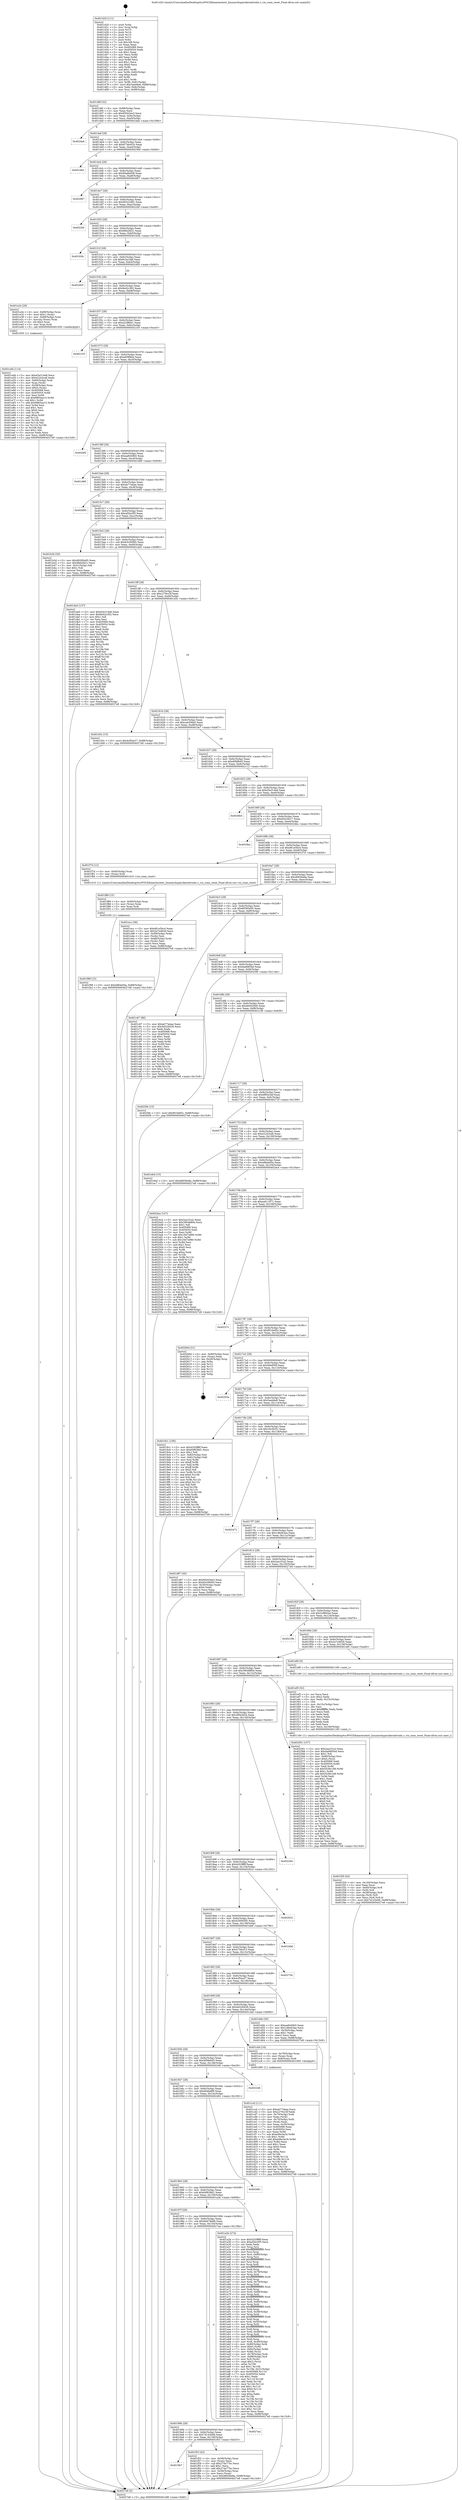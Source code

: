 digraph "0x401420" {
  label = "0x401420 (/mnt/c/Users/mathe/Desktop/tcc/POCII/binaries/extr_linuxarchsparckernelviohs.c_vio_conn_reset_Final-ollvm.out::main(0))"
  labelloc = "t"
  node[shape=record]

  Entry [label="",width=0.3,height=0.3,shape=circle,fillcolor=black,style=filled]
  "0x40148f" [label="{
     0x40148f [32]\l
     | [instrs]\l
     &nbsp;&nbsp;0x40148f \<+6\>: mov -0x88(%rbp),%eax\l
     &nbsp;&nbsp;0x401495 \<+2\>: mov %eax,%ecx\l
     &nbsp;&nbsp;0x401497 \<+6\>: sub $0x85043ee3,%ecx\l
     &nbsp;&nbsp;0x40149d \<+6\>: mov %eax,-0x9c(%rbp)\l
     &nbsp;&nbsp;0x4014a3 \<+6\>: mov %ecx,-0xa0(%rbp)\l
     &nbsp;&nbsp;0x4014a9 \<+6\>: je 00000000004024ab \<main+0x108b\>\l
  }"]
  "0x4024ab" [label="{
     0x4024ab\l
  }", style=dashed]
  "0x4014af" [label="{
     0x4014af [28]\l
     | [instrs]\l
     &nbsp;&nbsp;0x4014af \<+5\>: jmp 00000000004014b4 \<main+0x94\>\l
     &nbsp;&nbsp;0x4014b4 \<+6\>: mov -0x9c(%rbp),%eax\l
     &nbsp;&nbsp;0x4014ba \<+5\>: sub $0x873dc61b,%eax\l
     &nbsp;&nbsp;0x4014bf \<+6\>: mov %eax,-0xa4(%rbp)\l
     &nbsp;&nbsp;0x4014c5 \<+6\>: je 000000000040236d \<main+0xf4d\>\l
  }"]
  Exit [label="",width=0.3,height=0.3,shape=circle,fillcolor=black,style=filled,peripheries=2]
  "0x40236d" [label="{
     0x40236d\l
  }", style=dashed]
  "0x4014cb" [label="{
     0x4014cb [28]\l
     | [instrs]\l
     &nbsp;&nbsp;0x4014cb \<+5\>: jmp 00000000004014d0 \<main+0xb0\>\l
     &nbsp;&nbsp;0x4014d0 \<+6\>: mov -0x9c(%rbp),%eax\l
     &nbsp;&nbsp;0x4014d6 \<+5\>: sub $0x8da8bd38,%eax\l
     &nbsp;&nbsp;0x4014db \<+6\>: mov %eax,-0xa8(%rbp)\l
     &nbsp;&nbsp;0x4014e1 \<+6\>: je 0000000000402667 \<main+0x1247\>\l
  }"]
  "0x401f98" [label="{
     0x401f98 [15]\l
     | [instrs]\l
     &nbsp;&nbsp;0x401f98 \<+10\>: movl $0xe884e00a,-0x88(%rbp)\l
     &nbsp;&nbsp;0x401fa2 \<+5\>: jmp 00000000004027e8 \<main+0x13c8\>\l
  }"]
  "0x402667" [label="{
     0x402667\l
  }", style=dashed]
  "0x4014e7" [label="{
     0x4014e7 [28]\l
     | [instrs]\l
     &nbsp;&nbsp;0x4014e7 \<+5\>: jmp 00000000004014ec \<main+0xcc\>\l
     &nbsp;&nbsp;0x4014ec \<+6\>: mov -0x9c(%rbp),%eax\l
     &nbsp;&nbsp;0x4014f2 \<+5\>: sub $0x90322481,%eax\l
     &nbsp;&nbsp;0x4014f7 \<+6\>: mov %eax,-0xac(%rbp)\l
     &nbsp;&nbsp;0x4014fd \<+6\>: je 00000000004022bf \<main+0xe9f\>\l
  }"]
  "0x401f89" [label="{
     0x401f89 [15]\l
     | [instrs]\l
     &nbsp;&nbsp;0x401f89 \<+4\>: mov -0x60(%rbp),%rax\l
     &nbsp;&nbsp;0x401f8d \<+3\>: mov (%rax),%rax\l
     &nbsp;&nbsp;0x401f90 \<+3\>: mov %rax,%rdi\l
     &nbsp;&nbsp;0x401f93 \<+5\>: call 0000000000401030 \<free@plt\>\l
     | [calls]\l
     &nbsp;&nbsp;0x401030 \{1\} (unknown)\l
  }"]
  "0x4022bf" [label="{
     0x4022bf\l
  }", style=dashed]
  "0x401503" [label="{
     0x401503 [28]\l
     | [instrs]\l
     &nbsp;&nbsp;0x401503 \<+5\>: jmp 0000000000401508 \<main+0xe8\>\l
     &nbsp;&nbsp;0x401508 \<+6\>: mov -0x9c(%rbp),%eax\l
     &nbsp;&nbsp;0x40150e \<+5\>: sub $0x98d2f421,%eax\l
     &nbsp;&nbsp;0x401513 \<+6\>: mov %eax,-0xb0(%rbp)\l
     &nbsp;&nbsp;0x401519 \<+6\>: je 0000000000401b5b \<main+0x73b\>\l
  }"]
  "0x4019b7" [label="{
     0x4019b7\l
  }", style=dashed]
  "0x401b5b" [label="{
     0x401b5b\l
  }", style=dashed]
  "0x40151f" [label="{
     0x40151f [28]\l
     | [instrs]\l
     &nbsp;&nbsp;0x40151f \<+5\>: jmp 0000000000401524 \<main+0x104\>\l
     &nbsp;&nbsp;0x401524 \<+6\>: mov -0x9c(%rbp),%eax\l
     &nbsp;&nbsp;0x40152a \<+5\>: sub $0x9c3e1fa8,%eax\l
     &nbsp;&nbsp;0x40152f \<+6\>: mov %eax,-0xb4(%rbp)\l
     &nbsp;&nbsp;0x401535 \<+6\>: je 0000000000402405 \<main+0xfe5\>\l
  }"]
  "0x401f53" [label="{
     0x401f53 [42]\l
     | [instrs]\l
     &nbsp;&nbsp;0x401f53 \<+4\>: mov -0x58(%rbp),%rax\l
     &nbsp;&nbsp;0x401f57 \<+2\>: mov (%rax),%ecx\l
     &nbsp;&nbsp;0x401f59 \<+6\>: sub $0x274a77bc,%ecx\l
     &nbsp;&nbsp;0x401f5f \<+3\>: add $0x1,%ecx\l
     &nbsp;&nbsp;0x401f62 \<+6\>: add $0x274a77bc,%ecx\l
     &nbsp;&nbsp;0x401f68 \<+4\>: mov -0x58(%rbp),%rax\l
     &nbsp;&nbsp;0x401f6c \<+2\>: mov %ecx,(%rax)\l
     &nbsp;&nbsp;0x401f6e \<+10\>: movl $0xd6936e8a,-0x88(%rbp)\l
     &nbsp;&nbsp;0x401f78 \<+5\>: jmp 00000000004027e8 \<main+0x13c8\>\l
  }"]
  "0x402405" [label="{
     0x402405\l
  }", style=dashed]
  "0x40153b" [label="{
     0x40153b [28]\l
     | [instrs]\l
     &nbsp;&nbsp;0x40153b \<+5\>: jmp 0000000000401540 \<main+0x120\>\l
     &nbsp;&nbsp;0x401540 \<+6\>: mov -0x9c(%rbp),%eax\l
     &nbsp;&nbsp;0x401546 \<+5\>: sub $0x9e42c362,%eax\l
     &nbsp;&nbsp;0x40154b \<+6\>: mov %eax,-0xb8(%rbp)\l
     &nbsp;&nbsp;0x401551 \<+6\>: je 0000000000401e2e \<main+0xa0e\>\l
  }"]
  "0x40199b" [label="{
     0x40199b [28]\l
     | [instrs]\l
     &nbsp;&nbsp;0x40199b \<+5\>: jmp 00000000004019a0 \<main+0x580\>\l
     &nbsp;&nbsp;0x4019a0 \<+6\>: mov -0x9c(%rbp),%eax\l
     &nbsp;&nbsp;0x4019a6 \<+5\>: sub $0x7d143e08,%eax\l
     &nbsp;&nbsp;0x4019ab \<+6\>: mov %eax,-0x158(%rbp)\l
     &nbsp;&nbsp;0x4019b1 \<+6\>: je 0000000000401f53 \<main+0xb33\>\l
  }"]
  "0x401e2e" [label="{
     0x401e2e [29]\l
     | [instrs]\l
     &nbsp;&nbsp;0x401e2e \<+4\>: mov -0x68(%rbp),%rax\l
     &nbsp;&nbsp;0x401e32 \<+6\>: movl $0x1,(%rax)\l
     &nbsp;&nbsp;0x401e38 \<+4\>: mov -0x68(%rbp),%rax\l
     &nbsp;&nbsp;0x401e3c \<+3\>: movslq (%rax),%rax\l
     &nbsp;&nbsp;0x401e3f \<+4\>: shl $0x2,%rax\l
     &nbsp;&nbsp;0x401e43 \<+3\>: mov %rax,%rdi\l
     &nbsp;&nbsp;0x401e46 \<+5\>: call 0000000000401050 \<malloc@plt\>\l
     | [calls]\l
     &nbsp;&nbsp;0x401050 \{1\} (unknown)\l
  }"]
  "0x401557" [label="{
     0x401557 [28]\l
     | [instrs]\l
     &nbsp;&nbsp;0x401557 \<+5\>: jmp 000000000040155c \<main+0x13c\>\l
     &nbsp;&nbsp;0x40155c \<+6\>: mov -0x9c(%rbp),%eax\l
     &nbsp;&nbsp;0x401562 \<+5\>: sub $0xa22f8be1,%eax\l
     &nbsp;&nbsp;0x401567 \<+6\>: mov %eax,-0xbc(%rbp)\l
     &nbsp;&nbsp;0x40156d \<+6\>: je 0000000000402103 \<main+0xce3\>\l
  }"]
  "0x4027aa" [label="{
     0x4027aa\l
  }", style=dashed]
  "0x402103" [label="{
     0x402103\l
  }", style=dashed]
  "0x401573" [label="{
     0x401573 [28]\l
     | [instrs]\l
     &nbsp;&nbsp;0x401573 \<+5\>: jmp 0000000000401578 \<main+0x158\>\l
     &nbsp;&nbsp;0x401578 \<+6\>: mov -0x9c(%rbp),%eax\l
     &nbsp;&nbsp;0x40157e \<+5\>: sub $0xa65ff4be,%eax\l
     &nbsp;&nbsp;0x401583 \<+6\>: mov %eax,-0xc0(%rbp)\l
     &nbsp;&nbsp;0x401589 \<+6\>: je 00000000004026f2 \<main+0x12d2\>\l
  }"]
  "0x401f29" [label="{
     0x401f29 [42]\l
     | [instrs]\l
     &nbsp;&nbsp;0x401f29 \<+6\>: mov -0x160(%rbp),%ecx\l
     &nbsp;&nbsp;0x401f2f \<+3\>: imul %eax,%ecx\l
     &nbsp;&nbsp;0x401f32 \<+4\>: mov -0x60(%rbp),%r8\l
     &nbsp;&nbsp;0x401f36 \<+3\>: mov (%r8),%r8\l
     &nbsp;&nbsp;0x401f39 \<+4\>: mov -0x58(%rbp),%r9\l
     &nbsp;&nbsp;0x401f3d \<+3\>: movslq (%r9),%r9\l
     &nbsp;&nbsp;0x401f40 \<+4\>: mov %ecx,(%r8,%r9,4)\l
     &nbsp;&nbsp;0x401f44 \<+10\>: movl $0x7d143e08,-0x88(%rbp)\l
     &nbsp;&nbsp;0x401f4e \<+5\>: jmp 00000000004027e8 \<main+0x13c8\>\l
  }"]
  "0x4026f2" [label="{
     0x4026f2\l
  }", style=dashed]
  "0x40158f" [label="{
     0x40158f [28]\l
     | [instrs]\l
     &nbsp;&nbsp;0x40158f \<+5\>: jmp 0000000000401594 \<main+0x174\>\l
     &nbsp;&nbsp;0x401594 \<+6\>: mov -0x9c(%rbp),%eax\l
     &nbsp;&nbsp;0x40159a \<+5\>: sub $0xaa8449b5,%eax\l
     &nbsp;&nbsp;0x40159f \<+6\>: mov %eax,-0xc4(%rbp)\l
     &nbsp;&nbsp;0x4015a5 \<+6\>: je 0000000000401d69 \<main+0x949\>\l
  }"]
  "0x401ef5" [label="{
     0x401ef5 [52]\l
     | [instrs]\l
     &nbsp;&nbsp;0x401ef5 \<+2\>: xor %ecx,%ecx\l
     &nbsp;&nbsp;0x401ef7 \<+5\>: mov $0x2,%edx\l
     &nbsp;&nbsp;0x401efc \<+6\>: mov %edx,-0x15c(%rbp)\l
     &nbsp;&nbsp;0x401f02 \<+1\>: cltd\l
     &nbsp;&nbsp;0x401f03 \<+6\>: mov -0x15c(%rbp),%esi\l
     &nbsp;&nbsp;0x401f09 \<+2\>: idiv %esi\l
     &nbsp;&nbsp;0x401f0b \<+6\>: imul $0xfffffffe,%edx,%edx\l
     &nbsp;&nbsp;0x401f11 \<+2\>: mov %ecx,%edi\l
     &nbsp;&nbsp;0x401f13 \<+2\>: sub %edx,%edi\l
     &nbsp;&nbsp;0x401f15 \<+2\>: mov %ecx,%edx\l
     &nbsp;&nbsp;0x401f17 \<+3\>: sub $0x1,%edx\l
     &nbsp;&nbsp;0x401f1a \<+2\>: add %edx,%edi\l
     &nbsp;&nbsp;0x401f1c \<+2\>: sub %edi,%ecx\l
     &nbsp;&nbsp;0x401f1e \<+6\>: mov %ecx,-0x160(%rbp)\l
     &nbsp;&nbsp;0x401f24 \<+5\>: call 0000000000401160 \<next_i\>\l
     | [calls]\l
     &nbsp;&nbsp;0x401160 \{1\} (/mnt/c/Users/mathe/Desktop/tcc/POCII/binaries/extr_linuxarchsparckernelviohs.c_vio_conn_reset_Final-ollvm.out::next_i)\l
  }"]
  "0x401d69" [label="{
     0x401d69\l
  }", style=dashed]
  "0x4015ab" [label="{
     0x4015ab [28]\l
     | [instrs]\l
     &nbsp;&nbsp;0x4015ab \<+5\>: jmp 00000000004015b0 \<main+0x190\>\l
     &nbsp;&nbsp;0x4015b0 \<+6\>: mov -0x9c(%rbp),%eax\l
     &nbsp;&nbsp;0x4015b6 \<+5\>: sub $0xab77abae,%eax\l
     &nbsp;&nbsp;0x4015bb \<+6\>: mov %eax,-0xc8(%rbp)\l
     &nbsp;&nbsp;0x4015c1 \<+6\>: je 0000000000402685 \<main+0x1265\>\l
  }"]
  "0x401e4b" [label="{
     0x401e4b [114]\l
     | [instrs]\l
     &nbsp;&nbsp;0x401e4b \<+5\>: mov $0xd3e314e8,%ecx\l
     &nbsp;&nbsp;0x401e50 \<+5\>: mov $0xe2243ca8,%edx\l
     &nbsp;&nbsp;0x401e55 \<+4\>: mov -0x60(%rbp),%rdi\l
     &nbsp;&nbsp;0x401e59 \<+3\>: mov %rax,(%rdi)\l
     &nbsp;&nbsp;0x401e5c \<+4\>: mov -0x58(%rbp),%rax\l
     &nbsp;&nbsp;0x401e60 \<+6\>: movl $0x0,(%rax)\l
     &nbsp;&nbsp;0x401e66 \<+7\>: mov 0x405068,%esi\l
     &nbsp;&nbsp;0x401e6d \<+8\>: mov 0x405054,%r8d\l
     &nbsp;&nbsp;0x401e75 \<+3\>: mov %esi,%r9d\l
     &nbsp;&nbsp;0x401e78 \<+7\>: sub $0x9865aa15,%r9d\l
     &nbsp;&nbsp;0x401e7f \<+4\>: sub $0x1,%r9d\l
     &nbsp;&nbsp;0x401e83 \<+7\>: add $0x9865aa15,%r9d\l
     &nbsp;&nbsp;0x401e8a \<+4\>: imul %r9d,%esi\l
     &nbsp;&nbsp;0x401e8e \<+3\>: and $0x1,%esi\l
     &nbsp;&nbsp;0x401e91 \<+3\>: cmp $0x0,%esi\l
     &nbsp;&nbsp;0x401e94 \<+4\>: sete %r10b\l
     &nbsp;&nbsp;0x401e98 \<+4\>: cmp $0xa,%r8d\l
     &nbsp;&nbsp;0x401e9c \<+4\>: setl %r11b\l
     &nbsp;&nbsp;0x401ea0 \<+3\>: mov %r10b,%bl\l
     &nbsp;&nbsp;0x401ea3 \<+3\>: and %r11b,%bl\l
     &nbsp;&nbsp;0x401ea6 \<+3\>: xor %r11b,%r10b\l
     &nbsp;&nbsp;0x401ea9 \<+3\>: or %r10b,%bl\l
     &nbsp;&nbsp;0x401eac \<+3\>: test $0x1,%bl\l
     &nbsp;&nbsp;0x401eaf \<+3\>: cmovne %edx,%ecx\l
     &nbsp;&nbsp;0x401eb2 \<+6\>: mov %ecx,-0x88(%rbp)\l
     &nbsp;&nbsp;0x401eb8 \<+5\>: jmp 00000000004027e8 \<main+0x13c8\>\l
  }"]
  "0x402685" [label="{
     0x402685\l
  }", style=dashed]
  "0x4015c7" [label="{
     0x4015c7 [28]\l
     | [instrs]\l
     &nbsp;&nbsp;0x4015c7 \<+5\>: jmp 00000000004015cc \<main+0x1ac\>\l
     &nbsp;&nbsp;0x4015cc \<+6\>: mov -0x9c(%rbp),%eax\l
     &nbsp;&nbsp;0x4015d2 \<+5\>: sub $0xaf2bc0f3,%eax\l
     &nbsp;&nbsp;0x4015d7 \<+6\>: mov %eax,-0xcc(%rbp)\l
     &nbsp;&nbsp;0x4015dd \<+6\>: je 0000000000401b3d \<main+0x71d\>\l
  }"]
  "0x401ccd" [label="{
     0x401ccd [111]\l
     | [instrs]\l
     &nbsp;&nbsp;0x401ccd \<+5\>: mov $0xab77abae,%ecx\l
     &nbsp;&nbsp;0x401cd2 \<+5\>: mov $0xc279cc5f,%edx\l
     &nbsp;&nbsp;0x401cd7 \<+4\>: mov -0x70(%rbp),%rdi\l
     &nbsp;&nbsp;0x401cdb \<+2\>: mov %eax,(%rdi)\l
     &nbsp;&nbsp;0x401cdd \<+4\>: mov -0x70(%rbp),%rdi\l
     &nbsp;&nbsp;0x401ce1 \<+2\>: mov (%rdi),%eax\l
     &nbsp;&nbsp;0x401ce3 \<+3\>: mov %eax,-0x30(%rbp)\l
     &nbsp;&nbsp;0x401ce6 \<+7\>: mov 0x405068,%eax\l
     &nbsp;&nbsp;0x401ced \<+7\>: mov 0x405054,%esi\l
     &nbsp;&nbsp;0x401cf4 \<+3\>: mov %eax,%r8d\l
     &nbsp;&nbsp;0x401cf7 \<+7\>: sub $0xe06e3a34,%r8d\l
     &nbsp;&nbsp;0x401cfe \<+4\>: sub $0x1,%r8d\l
     &nbsp;&nbsp;0x401d02 \<+7\>: add $0xe06e3a34,%r8d\l
     &nbsp;&nbsp;0x401d09 \<+4\>: imul %r8d,%eax\l
     &nbsp;&nbsp;0x401d0d \<+3\>: and $0x1,%eax\l
     &nbsp;&nbsp;0x401d10 \<+3\>: cmp $0x0,%eax\l
     &nbsp;&nbsp;0x401d13 \<+4\>: sete %r9b\l
     &nbsp;&nbsp;0x401d17 \<+3\>: cmp $0xa,%esi\l
     &nbsp;&nbsp;0x401d1a \<+4\>: setl %r10b\l
     &nbsp;&nbsp;0x401d1e \<+3\>: mov %r9b,%r11b\l
     &nbsp;&nbsp;0x401d21 \<+3\>: and %r10b,%r11b\l
     &nbsp;&nbsp;0x401d24 \<+3\>: xor %r10b,%r9b\l
     &nbsp;&nbsp;0x401d27 \<+3\>: or %r9b,%r11b\l
     &nbsp;&nbsp;0x401d2a \<+4\>: test $0x1,%r11b\l
     &nbsp;&nbsp;0x401d2e \<+3\>: cmovne %edx,%ecx\l
     &nbsp;&nbsp;0x401d31 \<+6\>: mov %ecx,-0x88(%rbp)\l
     &nbsp;&nbsp;0x401d37 \<+5\>: jmp 00000000004027e8 \<main+0x13c8\>\l
  }"]
  "0x401b3d" [label="{
     0x401b3d [30]\l
     | [instrs]\l
     &nbsp;&nbsp;0x401b3d \<+5\>: mov $0xd9395e95,%eax\l
     &nbsp;&nbsp;0x401b42 \<+5\>: mov $0x98d2f421,%ecx\l
     &nbsp;&nbsp;0x401b47 \<+3\>: mov -0x31(%rbp),%dl\l
     &nbsp;&nbsp;0x401b4a \<+3\>: test $0x1,%dl\l
     &nbsp;&nbsp;0x401b4d \<+3\>: cmovne %ecx,%eax\l
     &nbsp;&nbsp;0x401b50 \<+6\>: mov %eax,-0x88(%rbp)\l
     &nbsp;&nbsp;0x401b56 \<+5\>: jmp 00000000004027e8 \<main+0x13c8\>\l
  }"]
  "0x4015e3" [label="{
     0x4015e3 [28]\l
     | [instrs]\l
     &nbsp;&nbsp;0x4015e3 \<+5\>: jmp 00000000004015e8 \<main+0x1c8\>\l
     &nbsp;&nbsp;0x4015e8 \<+6\>: mov -0x9c(%rbp),%eax\l
     &nbsp;&nbsp;0x4015ee \<+5\>: sub $0xb5c56065,%eax\l
     &nbsp;&nbsp;0x4015f3 \<+6\>: mov %eax,-0xd0(%rbp)\l
     &nbsp;&nbsp;0x4015f9 \<+6\>: je 0000000000401da5 \<main+0x985\>\l
  }"]
  "0x40197f" [label="{
     0x40197f [28]\l
     | [instrs]\l
     &nbsp;&nbsp;0x40197f \<+5\>: jmp 0000000000401984 \<main+0x564\>\l
     &nbsp;&nbsp;0x401984 \<+6\>: mov -0x9c(%rbp),%eax\l
     &nbsp;&nbsp;0x40198a \<+5\>: sub $0x6dd74b86,%eax\l
     &nbsp;&nbsp;0x40198f \<+6\>: mov %eax,-0x154(%rbp)\l
     &nbsp;&nbsp;0x401995 \<+6\>: je 00000000004027aa \<main+0x138a\>\l
  }"]
  "0x401da5" [label="{
     0x401da5 [137]\l
     | [instrs]\l
     &nbsp;&nbsp;0x401da5 \<+5\>: mov $0xd3e314e8,%eax\l
     &nbsp;&nbsp;0x401daa \<+5\>: mov $0x9e42c362,%ecx\l
     &nbsp;&nbsp;0x401daf \<+2\>: mov $0x1,%dl\l
     &nbsp;&nbsp;0x401db1 \<+2\>: xor %esi,%esi\l
     &nbsp;&nbsp;0x401db3 \<+7\>: mov 0x405068,%edi\l
     &nbsp;&nbsp;0x401dba \<+8\>: mov 0x405054,%r8d\l
     &nbsp;&nbsp;0x401dc2 \<+3\>: sub $0x1,%esi\l
     &nbsp;&nbsp;0x401dc5 \<+3\>: mov %edi,%r9d\l
     &nbsp;&nbsp;0x401dc8 \<+3\>: add %esi,%r9d\l
     &nbsp;&nbsp;0x401dcb \<+4\>: imul %r9d,%edi\l
     &nbsp;&nbsp;0x401dcf \<+3\>: and $0x1,%edi\l
     &nbsp;&nbsp;0x401dd2 \<+3\>: cmp $0x0,%edi\l
     &nbsp;&nbsp;0x401dd5 \<+4\>: sete %r10b\l
     &nbsp;&nbsp;0x401dd9 \<+4\>: cmp $0xa,%r8d\l
     &nbsp;&nbsp;0x401ddd \<+4\>: setl %r11b\l
     &nbsp;&nbsp;0x401de1 \<+3\>: mov %r10b,%bl\l
     &nbsp;&nbsp;0x401de4 \<+3\>: xor $0xff,%bl\l
     &nbsp;&nbsp;0x401de7 \<+3\>: mov %r11b,%r14b\l
     &nbsp;&nbsp;0x401dea \<+4\>: xor $0xff,%r14b\l
     &nbsp;&nbsp;0x401dee \<+3\>: xor $0x1,%dl\l
     &nbsp;&nbsp;0x401df1 \<+3\>: mov %bl,%r15b\l
     &nbsp;&nbsp;0x401df4 \<+4\>: and $0xff,%r15b\l
     &nbsp;&nbsp;0x401df8 \<+3\>: and %dl,%r10b\l
     &nbsp;&nbsp;0x401dfb \<+3\>: mov %r14b,%r12b\l
     &nbsp;&nbsp;0x401dfe \<+4\>: and $0xff,%r12b\l
     &nbsp;&nbsp;0x401e02 \<+3\>: and %dl,%r11b\l
     &nbsp;&nbsp;0x401e05 \<+3\>: or %r10b,%r15b\l
     &nbsp;&nbsp;0x401e08 \<+3\>: or %r11b,%r12b\l
     &nbsp;&nbsp;0x401e0b \<+3\>: xor %r12b,%r15b\l
     &nbsp;&nbsp;0x401e0e \<+3\>: or %r14b,%bl\l
     &nbsp;&nbsp;0x401e11 \<+3\>: xor $0xff,%bl\l
     &nbsp;&nbsp;0x401e14 \<+3\>: or $0x1,%dl\l
     &nbsp;&nbsp;0x401e17 \<+2\>: and %dl,%bl\l
     &nbsp;&nbsp;0x401e19 \<+3\>: or %bl,%r15b\l
     &nbsp;&nbsp;0x401e1c \<+4\>: test $0x1,%r15b\l
     &nbsp;&nbsp;0x401e20 \<+3\>: cmovne %ecx,%eax\l
     &nbsp;&nbsp;0x401e23 \<+6\>: mov %eax,-0x88(%rbp)\l
     &nbsp;&nbsp;0x401e29 \<+5\>: jmp 00000000004027e8 \<main+0x13c8\>\l
  }"]
  "0x4015ff" [label="{
     0x4015ff [28]\l
     | [instrs]\l
     &nbsp;&nbsp;0x4015ff \<+5\>: jmp 0000000000401604 \<main+0x1e4\>\l
     &nbsp;&nbsp;0x401604 \<+6\>: mov -0x9c(%rbp),%eax\l
     &nbsp;&nbsp;0x40160a \<+5\>: sub $0xc279cc5f,%eax\l
     &nbsp;&nbsp;0x40160f \<+6\>: mov %eax,-0xd4(%rbp)\l
     &nbsp;&nbsp;0x401615 \<+6\>: je 0000000000401d3c \<main+0x91c\>\l
  }"]
  "0x401a2b" [label="{
     0x401a2b [274]\l
     | [instrs]\l
     &nbsp;&nbsp;0x401a2b \<+5\>: mov $0x4203ff8f,%eax\l
     &nbsp;&nbsp;0x401a30 \<+5\>: mov $0xaf2bc0f3,%ecx\l
     &nbsp;&nbsp;0x401a35 \<+2\>: xor %edx,%edx\l
     &nbsp;&nbsp;0x401a37 \<+3\>: mov %rsp,%rsi\l
     &nbsp;&nbsp;0x401a3a \<+4\>: add $0xfffffffffffffff0,%rsi\l
     &nbsp;&nbsp;0x401a3e \<+3\>: mov %rsi,%rsp\l
     &nbsp;&nbsp;0x401a41 \<+4\>: mov %rsi,-0x80(%rbp)\l
     &nbsp;&nbsp;0x401a45 \<+3\>: mov %rsp,%rsi\l
     &nbsp;&nbsp;0x401a48 \<+4\>: add $0xfffffffffffffff0,%rsi\l
     &nbsp;&nbsp;0x401a4c \<+3\>: mov %rsi,%rsp\l
     &nbsp;&nbsp;0x401a4f \<+3\>: mov %rsp,%rdi\l
     &nbsp;&nbsp;0x401a52 \<+4\>: add $0xfffffffffffffff0,%rdi\l
     &nbsp;&nbsp;0x401a56 \<+3\>: mov %rdi,%rsp\l
     &nbsp;&nbsp;0x401a59 \<+4\>: mov %rdi,-0x78(%rbp)\l
     &nbsp;&nbsp;0x401a5d \<+3\>: mov %rsp,%rdi\l
     &nbsp;&nbsp;0x401a60 \<+4\>: add $0xfffffffffffffff0,%rdi\l
     &nbsp;&nbsp;0x401a64 \<+3\>: mov %rdi,%rsp\l
     &nbsp;&nbsp;0x401a67 \<+4\>: mov %rdi,-0x70(%rbp)\l
     &nbsp;&nbsp;0x401a6b \<+3\>: mov %rsp,%rdi\l
     &nbsp;&nbsp;0x401a6e \<+4\>: add $0xfffffffffffffff0,%rdi\l
     &nbsp;&nbsp;0x401a72 \<+3\>: mov %rdi,%rsp\l
     &nbsp;&nbsp;0x401a75 \<+4\>: mov %rdi,-0x68(%rbp)\l
     &nbsp;&nbsp;0x401a79 \<+3\>: mov %rsp,%rdi\l
     &nbsp;&nbsp;0x401a7c \<+4\>: add $0xfffffffffffffff0,%rdi\l
     &nbsp;&nbsp;0x401a80 \<+3\>: mov %rdi,%rsp\l
     &nbsp;&nbsp;0x401a83 \<+4\>: mov %rdi,-0x60(%rbp)\l
     &nbsp;&nbsp;0x401a87 \<+3\>: mov %rsp,%rdi\l
     &nbsp;&nbsp;0x401a8a \<+4\>: add $0xfffffffffffffff0,%rdi\l
     &nbsp;&nbsp;0x401a8e \<+3\>: mov %rdi,%rsp\l
     &nbsp;&nbsp;0x401a91 \<+4\>: mov %rdi,-0x58(%rbp)\l
     &nbsp;&nbsp;0x401a95 \<+3\>: mov %rsp,%rdi\l
     &nbsp;&nbsp;0x401a98 \<+4\>: add $0xfffffffffffffff0,%rdi\l
     &nbsp;&nbsp;0x401a9c \<+3\>: mov %rdi,%rsp\l
     &nbsp;&nbsp;0x401a9f \<+4\>: mov %rdi,-0x50(%rbp)\l
     &nbsp;&nbsp;0x401aa3 \<+3\>: mov %rsp,%rdi\l
     &nbsp;&nbsp;0x401aa6 \<+4\>: add $0xfffffffffffffff0,%rdi\l
     &nbsp;&nbsp;0x401aaa \<+3\>: mov %rdi,%rsp\l
     &nbsp;&nbsp;0x401aad \<+4\>: mov %rdi,-0x48(%rbp)\l
     &nbsp;&nbsp;0x401ab1 \<+3\>: mov %rsp,%rdi\l
     &nbsp;&nbsp;0x401ab4 \<+4\>: add $0xfffffffffffffff0,%rdi\l
     &nbsp;&nbsp;0x401ab8 \<+3\>: mov %rdi,%rsp\l
     &nbsp;&nbsp;0x401abb \<+4\>: mov %rdi,-0x40(%rbp)\l
     &nbsp;&nbsp;0x401abf \<+4\>: mov -0x80(%rbp),%rdi\l
     &nbsp;&nbsp;0x401ac3 \<+6\>: movl $0x0,(%rdi)\l
     &nbsp;&nbsp;0x401ac9 \<+7\>: mov -0x8c(%rbp),%r8d\l
     &nbsp;&nbsp;0x401ad0 \<+3\>: mov %r8d,(%rsi)\l
     &nbsp;&nbsp;0x401ad3 \<+4\>: mov -0x78(%rbp),%rdi\l
     &nbsp;&nbsp;0x401ad7 \<+7\>: mov -0x98(%rbp),%r9\l
     &nbsp;&nbsp;0x401ade \<+3\>: mov %r9,(%rdi)\l
     &nbsp;&nbsp;0x401ae1 \<+3\>: cmpl $0x2,(%rsi)\l
     &nbsp;&nbsp;0x401ae4 \<+4\>: setne %r10b\l
     &nbsp;&nbsp;0x401ae8 \<+4\>: and $0x1,%r10b\l
     &nbsp;&nbsp;0x401aec \<+4\>: mov %r10b,-0x31(%rbp)\l
     &nbsp;&nbsp;0x401af0 \<+8\>: mov 0x405068,%r11d\l
     &nbsp;&nbsp;0x401af8 \<+7\>: mov 0x405054,%ebx\l
     &nbsp;&nbsp;0x401aff \<+3\>: sub $0x1,%edx\l
     &nbsp;&nbsp;0x401b02 \<+3\>: mov %r11d,%r14d\l
     &nbsp;&nbsp;0x401b05 \<+3\>: add %edx,%r14d\l
     &nbsp;&nbsp;0x401b08 \<+4\>: imul %r14d,%r11d\l
     &nbsp;&nbsp;0x401b0c \<+4\>: and $0x1,%r11d\l
     &nbsp;&nbsp;0x401b10 \<+4\>: cmp $0x0,%r11d\l
     &nbsp;&nbsp;0x401b14 \<+4\>: sete %r10b\l
     &nbsp;&nbsp;0x401b18 \<+3\>: cmp $0xa,%ebx\l
     &nbsp;&nbsp;0x401b1b \<+4\>: setl %r15b\l
     &nbsp;&nbsp;0x401b1f \<+3\>: mov %r10b,%r12b\l
     &nbsp;&nbsp;0x401b22 \<+3\>: and %r15b,%r12b\l
     &nbsp;&nbsp;0x401b25 \<+3\>: xor %r15b,%r10b\l
     &nbsp;&nbsp;0x401b28 \<+3\>: or %r10b,%r12b\l
     &nbsp;&nbsp;0x401b2b \<+4\>: test $0x1,%r12b\l
     &nbsp;&nbsp;0x401b2f \<+3\>: cmovne %ecx,%eax\l
     &nbsp;&nbsp;0x401b32 \<+6\>: mov %eax,-0x88(%rbp)\l
     &nbsp;&nbsp;0x401b38 \<+5\>: jmp 00000000004027e8 \<main+0x13c8\>\l
  }"]
  "0x401d3c" [label="{
     0x401d3c [15]\l
     | [instrs]\l
     &nbsp;&nbsp;0x401d3c \<+10\>: movl $0x4cf5ea37,-0x88(%rbp)\l
     &nbsp;&nbsp;0x401d46 \<+5\>: jmp 00000000004027e8 \<main+0x13c8\>\l
  }"]
  "0x40161b" [label="{
     0x40161b [28]\l
     | [instrs]\l
     &nbsp;&nbsp;0x40161b \<+5\>: jmp 0000000000401620 \<main+0x200\>\l
     &nbsp;&nbsp;0x401620 \<+6\>: mov -0x9c(%rbp),%eax\l
     &nbsp;&nbsp;0x401626 \<+5\>: sub $0xcae306a5,%eax\l
     &nbsp;&nbsp;0x40162b \<+6\>: mov %eax,-0xd8(%rbp)\l
     &nbsp;&nbsp;0x401631 \<+6\>: je 0000000000401fa7 \<main+0xb87\>\l
  }"]
  "0x401963" [label="{
     0x401963 [28]\l
     | [instrs]\l
     &nbsp;&nbsp;0x401963 \<+5\>: jmp 0000000000401968 \<main+0x548\>\l
     &nbsp;&nbsp;0x401968 \<+6\>: mov -0x9c(%rbp),%eax\l
     &nbsp;&nbsp;0x40196e \<+5\>: sub $0x64f638d1,%eax\l
     &nbsp;&nbsp;0x401973 \<+6\>: mov %eax,-0x150(%rbp)\l
     &nbsp;&nbsp;0x401979 \<+6\>: je 0000000000401a2b \<main+0x60b\>\l
  }"]
  "0x401fa7" [label="{
     0x401fa7\l
  }", style=dashed]
  "0x401637" [label="{
     0x401637 [28]\l
     | [instrs]\l
     &nbsp;&nbsp;0x401637 \<+5\>: jmp 000000000040163c \<main+0x21c\>\l
     &nbsp;&nbsp;0x40163c \<+6\>: mov -0x9c(%rbp),%eax\l
     &nbsp;&nbsp;0x401642 \<+5\>: sub $0xd0fdfbd3,%eax\l
     &nbsp;&nbsp;0x401647 \<+6\>: mov %eax,-0xdc(%rbp)\l
     &nbsp;&nbsp;0x40164d \<+6\>: je 0000000000402112 \<main+0xcf2\>\l
  }"]
  "0x402481" [label="{
     0x402481\l
  }", style=dashed]
  "0x402112" [label="{
     0x402112\l
  }", style=dashed]
  "0x401653" [label="{
     0x401653 [28]\l
     | [instrs]\l
     &nbsp;&nbsp;0x401653 \<+5\>: jmp 0000000000401658 \<main+0x238\>\l
     &nbsp;&nbsp;0x401658 \<+6\>: mov -0x9c(%rbp),%eax\l
     &nbsp;&nbsp;0x40165e \<+5\>: sub $0xd3e314e8,%eax\l
     &nbsp;&nbsp;0x401663 \<+6\>: mov %eax,-0xe0(%rbp)\l
     &nbsp;&nbsp;0x401669 \<+6\>: je 00000000004026b5 \<main+0x1295\>\l
  }"]
  "0x401947" [label="{
     0x401947 [28]\l
     | [instrs]\l
     &nbsp;&nbsp;0x401947 \<+5\>: jmp 000000000040194c \<main+0x52c\>\l
     &nbsp;&nbsp;0x40194c \<+6\>: mov -0x9c(%rbp),%eax\l
     &nbsp;&nbsp;0x401952 \<+5\>: sub $0x604fa6f9,%eax\l
     &nbsp;&nbsp;0x401957 \<+6\>: mov %eax,-0x14c(%rbp)\l
     &nbsp;&nbsp;0x40195d \<+6\>: je 0000000000402481 \<main+0x1061\>\l
  }"]
  "0x4026b5" [label="{
     0x4026b5\l
  }", style=dashed]
  "0x40166f" [label="{
     0x40166f [28]\l
     | [instrs]\l
     &nbsp;&nbsp;0x40166f \<+5\>: jmp 0000000000401674 \<main+0x254\>\l
     &nbsp;&nbsp;0x401674 \<+6\>: mov -0x9c(%rbp),%eax\l
     &nbsp;&nbsp;0x40167a \<+5\>: sub $0xd5d1bb17,%eax\l
     &nbsp;&nbsp;0x40167f \<+6\>: mov %eax,-0xe4(%rbp)\l
     &nbsp;&nbsp;0x401685 \<+6\>: je 00000000004024ba \<main+0x109a\>\l
  }"]
  "0x402246" [label="{
     0x402246\l
  }", style=dashed]
  "0x4024ba" [label="{
     0x4024ba\l
  }", style=dashed]
  "0x40168b" [label="{
     0x40168b [28]\l
     | [instrs]\l
     &nbsp;&nbsp;0x40168b \<+5\>: jmp 0000000000401690 \<main+0x270\>\l
     &nbsp;&nbsp;0x401690 \<+6\>: mov -0x9c(%rbp),%eax\l
     &nbsp;&nbsp;0x401696 \<+5\>: sub $0xd61e5bc4,%eax\l
     &nbsp;&nbsp;0x40169b \<+6\>: mov %eax,-0xe8(%rbp)\l
     &nbsp;&nbsp;0x4016a1 \<+6\>: je 0000000000401f7d \<main+0xb5d\>\l
  }"]
  "0x40192b" [label="{
     0x40192b [28]\l
     | [instrs]\l
     &nbsp;&nbsp;0x40192b \<+5\>: jmp 0000000000401930 \<main+0x510\>\l
     &nbsp;&nbsp;0x401930 \<+6\>: mov -0x9c(%rbp),%eax\l
     &nbsp;&nbsp;0x401936 \<+5\>: sub $0x4f58e645,%eax\l
     &nbsp;&nbsp;0x40193b \<+6\>: mov %eax,-0x148(%rbp)\l
     &nbsp;&nbsp;0x401941 \<+6\>: je 0000000000402246 \<main+0xe26\>\l
  }"]
  "0x401f7d" [label="{
     0x401f7d [12]\l
     | [instrs]\l
     &nbsp;&nbsp;0x401f7d \<+4\>: mov -0x60(%rbp),%rax\l
     &nbsp;&nbsp;0x401f81 \<+3\>: mov (%rax),%rdi\l
     &nbsp;&nbsp;0x401f84 \<+5\>: call 0000000000401410 \<vio_conn_reset\>\l
     | [calls]\l
     &nbsp;&nbsp;0x401410 \{1\} (/mnt/c/Users/mathe/Desktop/tcc/POCII/binaries/extr_linuxarchsparckernelviohs.c_vio_conn_reset_Final-ollvm.out::vio_conn_reset)\l
  }"]
  "0x4016a7" [label="{
     0x4016a7 [28]\l
     | [instrs]\l
     &nbsp;&nbsp;0x4016a7 \<+5\>: jmp 00000000004016ac \<main+0x28c\>\l
     &nbsp;&nbsp;0x4016ac \<+6\>: mov -0x9c(%rbp),%eax\l
     &nbsp;&nbsp;0x4016b2 \<+5\>: sub $0xd6936e8a,%eax\l
     &nbsp;&nbsp;0x4016b7 \<+6\>: mov %eax,-0xec(%rbp)\l
     &nbsp;&nbsp;0x4016bd \<+6\>: je 0000000000401ecc \<main+0xaac\>\l
  }"]
  "0x401cbd" [label="{
     0x401cbd [16]\l
     | [instrs]\l
     &nbsp;&nbsp;0x401cbd \<+4\>: mov -0x78(%rbp),%rax\l
     &nbsp;&nbsp;0x401cc1 \<+3\>: mov (%rax),%rax\l
     &nbsp;&nbsp;0x401cc4 \<+4\>: mov 0x8(%rax),%rdi\l
     &nbsp;&nbsp;0x401cc8 \<+5\>: call 0000000000401060 \<atoi@plt\>\l
     | [calls]\l
     &nbsp;&nbsp;0x401060 \{1\} (unknown)\l
  }"]
  "0x401ecc" [label="{
     0x401ecc [36]\l
     | [instrs]\l
     &nbsp;&nbsp;0x401ecc \<+5\>: mov $0xd61e5bc4,%eax\l
     &nbsp;&nbsp;0x401ed1 \<+5\>: mov $0x2e7e4626,%ecx\l
     &nbsp;&nbsp;0x401ed6 \<+4\>: mov -0x58(%rbp),%rdx\l
     &nbsp;&nbsp;0x401eda \<+2\>: mov (%rdx),%esi\l
     &nbsp;&nbsp;0x401edc \<+4\>: mov -0x68(%rbp),%rdx\l
     &nbsp;&nbsp;0x401ee0 \<+2\>: cmp (%rdx),%esi\l
     &nbsp;&nbsp;0x401ee2 \<+3\>: cmovl %ecx,%eax\l
     &nbsp;&nbsp;0x401ee5 \<+6\>: mov %eax,-0x88(%rbp)\l
     &nbsp;&nbsp;0x401eeb \<+5\>: jmp 00000000004027e8 \<main+0x13c8\>\l
  }"]
  "0x4016c3" [label="{
     0x4016c3 [28]\l
     | [instrs]\l
     &nbsp;&nbsp;0x4016c3 \<+5\>: jmp 00000000004016c8 \<main+0x2a8\>\l
     &nbsp;&nbsp;0x4016c8 \<+6\>: mov -0x9c(%rbp),%eax\l
     &nbsp;&nbsp;0x4016ce \<+5\>: sub $0xd9395e95,%eax\l
     &nbsp;&nbsp;0x4016d3 \<+6\>: mov %eax,-0xf0(%rbp)\l
     &nbsp;&nbsp;0x4016d9 \<+6\>: je 0000000000401c67 \<main+0x847\>\l
  }"]
  "0x40190f" [label="{
     0x40190f [28]\l
     | [instrs]\l
     &nbsp;&nbsp;0x40190f \<+5\>: jmp 0000000000401914 \<main+0x4f4\>\l
     &nbsp;&nbsp;0x401914 \<+6\>: mov -0x9c(%rbp),%eax\l
     &nbsp;&nbsp;0x40191a \<+5\>: sub $0x4d326439,%eax\l
     &nbsp;&nbsp;0x40191f \<+6\>: mov %eax,-0x144(%rbp)\l
     &nbsp;&nbsp;0x401925 \<+6\>: je 0000000000401cbd \<main+0x89d\>\l
  }"]
  "0x401c67" [label="{
     0x401c67 [86]\l
     | [instrs]\l
     &nbsp;&nbsp;0x401c67 \<+5\>: mov $0xab77abae,%eax\l
     &nbsp;&nbsp;0x401c6c \<+5\>: mov $0x4d326439,%ecx\l
     &nbsp;&nbsp;0x401c71 \<+2\>: xor %edx,%edx\l
     &nbsp;&nbsp;0x401c73 \<+7\>: mov 0x405068,%esi\l
     &nbsp;&nbsp;0x401c7a \<+7\>: mov 0x405054,%edi\l
     &nbsp;&nbsp;0x401c81 \<+3\>: sub $0x1,%edx\l
     &nbsp;&nbsp;0x401c84 \<+3\>: mov %esi,%r8d\l
     &nbsp;&nbsp;0x401c87 \<+3\>: add %edx,%r8d\l
     &nbsp;&nbsp;0x401c8a \<+4\>: imul %r8d,%esi\l
     &nbsp;&nbsp;0x401c8e \<+3\>: and $0x1,%esi\l
     &nbsp;&nbsp;0x401c91 \<+3\>: cmp $0x0,%esi\l
     &nbsp;&nbsp;0x401c94 \<+4\>: sete %r9b\l
     &nbsp;&nbsp;0x401c98 \<+3\>: cmp $0xa,%edi\l
     &nbsp;&nbsp;0x401c9b \<+4\>: setl %r10b\l
     &nbsp;&nbsp;0x401c9f \<+3\>: mov %r9b,%r11b\l
     &nbsp;&nbsp;0x401ca2 \<+3\>: and %r10b,%r11b\l
     &nbsp;&nbsp;0x401ca5 \<+3\>: xor %r10b,%r9b\l
     &nbsp;&nbsp;0x401ca8 \<+3\>: or %r9b,%r11b\l
     &nbsp;&nbsp;0x401cab \<+4\>: test $0x1,%r11b\l
     &nbsp;&nbsp;0x401caf \<+3\>: cmovne %ecx,%eax\l
     &nbsp;&nbsp;0x401cb2 \<+6\>: mov %eax,-0x88(%rbp)\l
     &nbsp;&nbsp;0x401cb8 \<+5\>: jmp 00000000004027e8 \<main+0x13c8\>\l
  }"]
  "0x4016df" [label="{
     0x4016df [28]\l
     | [instrs]\l
     &nbsp;&nbsp;0x4016df \<+5\>: jmp 00000000004016e4 \<main+0x2c4\>\l
     &nbsp;&nbsp;0x4016e4 \<+6\>: mov -0x9c(%rbp),%eax\l
     &nbsp;&nbsp;0x4016ea \<+5\>: sub $0xdad6854d,%eax\l
     &nbsp;&nbsp;0x4016ef \<+6\>: mov %eax,-0xf4(%rbp)\l
     &nbsp;&nbsp;0x4016f5 \<+6\>: je 00000000004025fe \<main+0x11de\>\l
  }"]
  "0x401d4b" [label="{
     0x401d4b [30]\l
     | [instrs]\l
     &nbsp;&nbsp;0x401d4b \<+5\>: mov $0xaa8449b5,%eax\l
     &nbsp;&nbsp;0x401d50 \<+5\>: mov $0x1d6d43ae,%ecx\l
     &nbsp;&nbsp;0x401d55 \<+3\>: mov -0x30(%rbp),%edx\l
     &nbsp;&nbsp;0x401d58 \<+3\>: cmp $0x1,%edx\l
     &nbsp;&nbsp;0x401d5b \<+3\>: cmovl %ecx,%eax\l
     &nbsp;&nbsp;0x401d5e \<+6\>: mov %eax,-0x88(%rbp)\l
     &nbsp;&nbsp;0x401d64 \<+5\>: jmp 00000000004027e8 \<main+0x13c8\>\l
  }"]
  "0x4025fe" [label="{
     0x4025fe [15]\l
     | [instrs]\l
     &nbsp;&nbsp;0x4025fe \<+10\>: movl $0xf910e65c,-0x88(%rbp)\l
     &nbsp;&nbsp;0x402608 \<+5\>: jmp 00000000004027e8 \<main+0x13c8\>\l
  }"]
  "0x4016fb" [label="{
     0x4016fb [28]\l
     | [instrs]\l
     &nbsp;&nbsp;0x4016fb \<+5\>: jmp 0000000000401700 \<main+0x2e0\>\l
     &nbsp;&nbsp;0x401700 \<+6\>: mov -0x9c(%rbp),%eax\l
     &nbsp;&nbsp;0x401706 \<+5\>: sub $0xde002640,%eax\l
     &nbsp;&nbsp;0x40170b \<+6\>: mov %eax,-0xf8(%rbp)\l
     &nbsp;&nbsp;0x401711 \<+6\>: je 0000000000401c58 \<main+0x838\>\l
  }"]
  "0x4018f3" [label="{
     0x4018f3 [28]\l
     | [instrs]\l
     &nbsp;&nbsp;0x4018f3 \<+5\>: jmp 00000000004018f8 \<main+0x4d8\>\l
     &nbsp;&nbsp;0x4018f8 \<+6\>: mov -0x9c(%rbp),%eax\l
     &nbsp;&nbsp;0x4018fe \<+5\>: sub $0x4cf5ea37,%eax\l
     &nbsp;&nbsp;0x401903 \<+6\>: mov %eax,-0x140(%rbp)\l
     &nbsp;&nbsp;0x401909 \<+6\>: je 0000000000401d4b \<main+0x92b\>\l
  }"]
  "0x401c58" [label="{
     0x401c58\l
  }", style=dashed]
  "0x401717" [label="{
     0x401717 [28]\l
     | [instrs]\l
     &nbsp;&nbsp;0x401717 \<+5\>: jmp 000000000040171c \<main+0x2fc\>\l
     &nbsp;&nbsp;0x40171c \<+6\>: mov -0x9c(%rbp),%eax\l
     &nbsp;&nbsp;0x401722 \<+5\>: sub $0xdf95e3af,%eax\l
     &nbsp;&nbsp;0x401727 \<+6\>: mov %eax,-0xfc(%rbp)\l
     &nbsp;&nbsp;0x40172d \<+6\>: je 000000000040272f \<main+0x130f\>\l
  }"]
  "0x402754" [label="{
     0x402754\l
  }", style=dashed]
  "0x40272f" [label="{
     0x40272f\l
  }", style=dashed]
  "0x401733" [label="{
     0x401733 [28]\l
     | [instrs]\l
     &nbsp;&nbsp;0x401733 \<+5\>: jmp 0000000000401738 \<main+0x318\>\l
     &nbsp;&nbsp;0x401738 \<+6\>: mov -0x9c(%rbp),%eax\l
     &nbsp;&nbsp;0x40173e \<+5\>: sub $0xe2243ca8,%eax\l
     &nbsp;&nbsp;0x401743 \<+6\>: mov %eax,-0x100(%rbp)\l
     &nbsp;&nbsp;0x401749 \<+6\>: je 0000000000401ebd \<main+0xa9d\>\l
  }"]
  "0x4018d7" [label="{
     0x4018d7 [28]\l
     | [instrs]\l
     &nbsp;&nbsp;0x4018d7 \<+5\>: jmp 00000000004018dc \<main+0x4bc\>\l
     &nbsp;&nbsp;0x4018dc \<+6\>: mov -0x9c(%rbp),%eax\l
     &nbsp;&nbsp;0x4018e2 \<+5\>: sub $0x4756cf13,%eax\l
     &nbsp;&nbsp;0x4018e7 \<+6\>: mov %eax,-0x13c(%rbp)\l
     &nbsp;&nbsp;0x4018ed \<+6\>: je 0000000000402754 \<main+0x1334\>\l
  }"]
  "0x401ebd" [label="{
     0x401ebd [15]\l
     | [instrs]\l
     &nbsp;&nbsp;0x401ebd \<+10\>: movl $0xd6936e8a,-0x88(%rbp)\l
     &nbsp;&nbsp;0x401ec7 \<+5\>: jmp 00000000004027e8 \<main+0x13c8\>\l
  }"]
  "0x40174f" [label="{
     0x40174f [28]\l
     | [instrs]\l
     &nbsp;&nbsp;0x40174f \<+5\>: jmp 0000000000401754 \<main+0x334\>\l
     &nbsp;&nbsp;0x401754 \<+6\>: mov -0x9c(%rbp),%eax\l
     &nbsp;&nbsp;0x40175a \<+5\>: sub $0xe884e00a,%eax\l
     &nbsp;&nbsp;0x40175f \<+6\>: mov %eax,-0x104(%rbp)\l
     &nbsp;&nbsp;0x401765 \<+6\>: je 00000000004024ce \<main+0x10ae\>\l
  }"]
  "0x401bb6" [label="{
     0x401bb6\l
  }", style=dashed]
  "0x4024ce" [label="{
     0x4024ce [147]\l
     | [instrs]\l
     &nbsp;&nbsp;0x4024ce \<+5\>: mov $0x2aa1f1a2,%eax\l
     &nbsp;&nbsp;0x4024d3 \<+5\>: mov $0x3904880e,%ecx\l
     &nbsp;&nbsp;0x4024d8 \<+2\>: mov $0x1,%dl\l
     &nbsp;&nbsp;0x4024da \<+7\>: mov 0x405068,%esi\l
     &nbsp;&nbsp;0x4024e1 \<+7\>: mov 0x405054,%edi\l
     &nbsp;&nbsp;0x4024e8 \<+3\>: mov %esi,%r8d\l
     &nbsp;&nbsp;0x4024eb \<+7\>: add $0x16d7a980,%r8d\l
     &nbsp;&nbsp;0x4024f2 \<+4\>: sub $0x1,%r8d\l
     &nbsp;&nbsp;0x4024f6 \<+7\>: sub $0x16d7a980,%r8d\l
     &nbsp;&nbsp;0x4024fd \<+4\>: imul %r8d,%esi\l
     &nbsp;&nbsp;0x402501 \<+3\>: and $0x1,%esi\l
     &nbsp;&nbsp;0x402504 \<+3\>: cmp $0x0,%esi\l
     &nbsp;&nbsp;0x402507 \<+4\>: sete %r9b\l
     &nbsp;&nbsp;0x40250b \<+3\>: cmp $0xa,%edi\l
     &nbsp;&nbsp;0x40250e \<+4\>: setl %r10b\l
     &nbsp;&nbsp;0x402512 \<+3\>: mov %r9b,%r11b\l
     &nbsp;&nbsp;0x402515 \<+4\>: xor $0xff,%r11b\l
     &nbsp;&nbsp;0x402519 \<+3\>: mov %r10b,%bl\l
     &nbsp;&nbsp;0x40251c \<+3\>: xor $0xff,%bl\l
     &nbsp;&nbsp;0x40251f \<+3\>: xor $0x0,%dl\l
     &nbsp;&nbsp;0x402522 \<+3\>: mov %r11b,%r14b\l
     &nbsp;&nbsp;0x402525 \<+4\>: and $0x0,%r14b\l
     &nbsp;&nbsp;0x402529 \<+3\>: and %dl,%r9b\l
     &nbsp;&nbsp;0x40252c \<+3\>: mov %bl,%r15b\l
     &nbsp;&nbsp;0x40252f \<+4\>: and $0x0,%r15b\l
     &nbsp;&nbsp;0x402533 \<+3\>: and %dl,%r10b\l
     &nbsp;&nbsp;0x402536 \<+3\>: or %r9b,%r14b\l
     &nbsp;&nbsp;0x402539 \<+3\>: or %r10b,%r15b\l
     &nbsp;&nbsp;0x40253c \<+3\>: xor %r15b,%r14b\l
     &nbsp;&nbsp;0x40253f \<+3\>: or %bl,%r11b\l
     &nbsp;&nbsp;0x402542 \<+4\>: xor $0xff,%r11b\l
     &nbsp;&nbsp;0x402546 \<+3\>: or $0x0,%dl\l
     &nbsp;&nbsp;0x402549 \<+3\>: and %dl,%r11b\l
     &nbsp;&nbsp;0x40254c \<+3\>: or %r11b,%r14b\l
     &nbsp;&nbsp;0x40254f \<+4\>: test $0x1,%r14b\l
     &nbsp;&nbsp;0x402553 \<+3\>: cmovne %ecx,%eax\l
     &nbsp;&nbsp;0x402556 \<+6\>: mov %eax,-0x88(%rbp)\l
     &nbsp;&nbsp;0x40255c \<+5\>: jmp 00000000004027e8 \<main+0x13c8\>\l
  }"]
  "0x40176b" [label="{
     0x40176b [28]\l
     | [instrs]\l
     &nbsp;&nbsp;0x40176b \<+5\>: jmp 0000000000401770 \<main+0x350\>\l
     &nbsp;&nbsp;0x401770 \<+6\>: mov -0x9c(%rbp),%eax\l
     &nbsp;&nbsp;0x401776 \<+5\>: sub $0xea611871,%eax\l
     &nbsp;&nbsp;0x40177b \<+6\>: mov %eax,-0x108(%rbp)\l
     &nbsp;&nbsp;0x401781 \<+6\>: je 000000000040237c \<main+0xf5c\>\l
  }"]
  "0x4018bb" [label="{
     0x4018bb [28]\l
     | [instrs]\l
     &nbsp;&nbsp;0x4018bb \<+5\>: jmp 00000000004018c0 \<main+0x4a0\>\l
     &nbsp;&nbsp;0x4018c0 \<+6\>: mov -0x9c(%rbp),%eax\l
     &nbsp;&nbsp;0x4018c6 \<+5\>: sub $0x42956565,%eax\l
     &nbsp;&nbsp;0x4018cb \<+6\>: mov %eax,-0x138(%rbp)\l
     &nbsp;&nbsp;0x4018d1 \<+6\>: je 0000000000401bb6 \<main+0x796\>\l
  }"]
  "0x40237c" [label="{
     0x40237c\l
  }", style=dashed]
  "0x401787" [label="{
     0x401787 [28]\l
     | [instrs]\l
     &nbsp;&nbsp;0x401787 \<+5\>: jmp 000000000040178c \<main+0x36c\>\l
     &nbsp;&nbsp;0x40178c \<+6\>: mov -0x9c(%rbp),%eax\l
     &nbsp;&nbsp;0x401792 \<+5\>: sub $0xf910e65c,%eax\l
     &nbsp;&nbsp;0x401797 \<+6\>: mov %eax,-0x10c(%rbp)\l
     &nbsp;&nbsp;0x40179d \<+6\>: je 000000000040260d \<main+0x11ed\>\l
  }"]
  "0x402622" [label="{
     0x402622\l
  }", style=dashed]
  "0x40260d" [label="{
     0x40260d [21]\l
     | [instrs]\l
     &nbsp;&nbsp;0x40260d \<+4\>: mov -0x80(%rbp),%rax\l
     &nbsp;&nbsp;0x402611 \<+2\>: mov (%rax),%eax\l
     &nbsp;&nbsp;0x402613 \<+4\>: lea -0x28(%rbp),%rsp\l
     &nbsp;&nbsp;0x402617 \<+1\>: pop %rbx\l
     &nbsp;&nbsp;0x402618 \<+2\>: pop %r12\l
     &nbsp;&nbsp;0x40261a \<+2\>: pop %r13\l
     &nbsp;&nbsp;0x40261c \<+2\>: pop %r14\l
     &nbsp;&nbsp;0x40261e \<+2\>: pop %r15\l
     &nbsp;&nbsp;0x402620 \<+1\>: pop %rbp\l
     &nbsp;&nbsp;0x402621 \<+1\>: ret\l
  }"]
  "0x4017a3" [label="{
     0x4017a3 [28]\l
     | [instrs]\l
     &nbsp;&nbsp;0x4017a3 \<+5\>: jmp 00000000004017a8 \<main+0x388\>\l
     &nbsp;&nbsp;0x4017a8 \<+6\>: mov -0x9c(%rbp),%eax\l
     &nbsp;&nbsp;0x4017ae \<+5\>: sub $0x46ef009,%eax\l
     &nbsp;&nbsp;0x4017b3 \<+6\>: mov %eax,-0x110(%rbp)\l
     &nbsp;&nbsp;0x4017b9 \<+6\>: je 000000000040203a \<main+0xc1a\>\l
  }"]
  "0x40189f" [label="{
     0x40189f [28]\l
     | [instrs]\l
     &nbsp;&nbsp;0x40189f \<+5\>: jmp 00000000004018a4 \<main+0x484\>\l
     &nbsp;&nbsp;0x4018a4 \<+6\>: mov -0x9c(%rbp),%eax\l
     &nbsp;&nbsp;0x4018aa \<+5\>: sub $0x4203ff8f,%eax\l
     &nbsp;&nbsp;0x4018af \<+6\>: mov %eax,-0x134(%rbp)\l
     &nbsp;&nbsp;0x4018b5 \<+6\>: je 0000000000402622 \<main+0x1202\>\l
  }"]
  "0x40203a" [label="{
     0x40203a\l
  }", style=dashed]
  "0x4017bf" [label="{
     0x4017bf [28]\l
     | [instrs]\l
     &nbsp;&nbsp;0x4017bf \<+5\>: jmp 00000000004017c4 \<main+0x3a4\>\l
     &nbsp;&nbsp;0x4017c4 \<+6\>: mov -0x9c(%rbp),%eax\l
     &nbsp;&nbsp;0x4017ca \<+5\>: sub $0x5aedde8,%eax\l
     &nbsp;&nbsp;0x4017cf \<+6\>: mov %eax,-0x114(%rbp)\l
     &nbsp;&nbsp;0x4017d5 \<+6\>: je 00000000004019c1 \<main+0x5a1\>\l
  }"]
  "0x402264" [label="{
     0x402264\l
  }", style=dashed]
  "0x4019c1" [label="{
     0x4019c1 [106]\l
     | [instrs]\l
     &nbsp;&nbsp;0x4019c1 \<+5\>: mov $0x4203ff8f,%eax\l
     &nbsp;&nbsp;0x4019c6 \<+5\>: mov $0x64f638d1,%ecx\l
     &nbsp;&nbsp;0x4019cb \<+2\>: mov $0x1,%dl\l
     &nbsp;&nbsp;0x4019cd \<+7\>: mov -0x82(%rbp),%sil\l
     &nbsp;&nbsp;0x4019d4 \<+7\>: mov -0x81(%rbp),%dil\l
     &nbsp;&nbsp;0x4019db \<+3\>: mov %sil,%r8b\l
     &nbsp;&nbsp;0x4019de \<+4\>: xor $0xff,%r8b\l
     &nbsp;&nbsp;0x4019e2 \<+3\>: mov %dil,%r9b\l
     &nbsp;&nbsp;0x4019e5 \<+4\>: xor $0xff,%r9b\l
     &nbsp;&nbsp;0x4019e9 \<+3\>: xor $0x0,%dl\l
     &nbsp;&nbsp;0x4019ec \<+3\>: mov %r8b,%r10b\l
     &nbsp;&nbsp;0x4019ef \<+4\>: and $0x0,%r10b\l
     &nbsp;&nbsp;0x4019f3 \<+3\>: and %dl,%sil\l
     &nbsp;&nbsp;0x4019f6 \<+3\>: mov %r9b,%r11b\l
     &nbsp;&nbsp;0x4019f9 \<+4\>: and $0x0,%r11b\l
     &nbsp;&nbsp;0x4019fd \<+3\>: and %dl,%dil\l
     &nbsp;&nbsp;0x401a00 \<+3\>: or %sil,%r10b\l
     &nbsp;&nbsp;0x401a03 \<+3\>: or %dil,%r11b\l
     &nbsp;&nbsp;0x401a06 \<+3\>: xor %r11b,%r10b\l
     &nbsp;&nbsp;0x401a09 \<+3\>: or %r9b,%r8b\l
     &nbsp;&nbsp;0x401a0c \<+4\>: xor $0xff,%r8b\l
     &nbsp;&nbsp;0x401a10 \<+3\>: or $0x0,%dl\l
     &nbsp;&nbsp;0x401a13 \<+3\>: and %dl,%r8b\l
     &nbsp;&nbsp;0x401a16 \<+3\>: or %r8b,%r10b\l
     &nbsp;&nbsp;0x401a19 \<+4\>: test $0x1,%r10b\l
     &nbsp;&nbsp;0x401a1d \<+3\>: cmovne %ecx,%eax\l
     &nbsp;&nbsp;0x401a20 \<+6\>: mov %eax,-0x88(%rbp)\l
     &nbsp;&nbsp;0x401a26 \<+5\>: jmp 00000000004027e8 \<main+0x13c8\>\l
  }"]
  "0x4017db" [label="{
     0x4017db [28]\l
     | [instrs]\l
     &nbsp;&nbsp;0x4017db \<+5\>: jmp 00000000004017e0 \<main+0x3c0\>\l
     &nbsp;&nbsp;0x4017e0 \<+6\>: mov -0x9c(%rbp),%eax\l
     &nbsp;&nbsp;0x4017e6 \<+5\>: sub $0x18c5fc01,%eax\l
     &nbsp;&nbsp;0x4017eb \<+6\>: mov %eax,-0x118(%rbp)\l
     &nbsp;&nbsp;0x4017f1 \<+6\>: je 0000000000402472 \<main+0x1052\>\l
  }"]
  "0x4027e8" [label="{
     0x4027e8 [5]\l
     | [instrs]\l
     &nbsp;&nbsp;0x4027e8 \<+5\>: jmp 000000000040148f \<main+0x6f\>\l
  }"]
  "0x401420" [label="{
     0x401420 [111]\l
     | [instrs]\l
     &nbsp;&nbsp;0x401420 \<+1\>: push %rbp\l
     &nbsp;&nbsp;0x401421 \<+3\>: mov %rsp,%rbp\l
     &nbsp;&nbsp;0x401424 \<+2\>: push %r15\l
     &nbsp;&nbsp;0x401426 \<+2\>: push %r14\l
     &nbsp;&nbsp;0x401428 \<+2\>: push %r13\l
     &nbsp;&nbsp;0x40142a \<+2\>: push %r12\l
     &nbsp;&nbsp;0x40142c \<+1\>: push %rbx\l
     &nbsp;&nbsp;0x40142d \<+7\>: sub $0x168,%rsp\l
     &nbsp;&nbsp;0x401434 \<+2\>: xor %eax,%eax\l
     &nbsp;&nbsp;0x401436 \<+7\>: mov 0x405068,%ecx\l
     &nbsp;&nbsp;0x40143d \<+7\>: mov 0x405054,%edx\l
     &nbsp;&nbsp;0x401444 \<+3\>: sub $0x1,%eax\l
     &nbsp;&nbsp;0x401447 \<+3\>: mov %ecx,%r8d\l
     &nbsp;&nbsp;0x40144a \<+3\>: add %eax,%r8d\l
     &nbsp;&nbsp;0x40144d \<+4\>: imul %r8d,%ecx\l
     &nbsp;&nbsp;0x401451 \<+3\>: and $0x1,%ecx\l
     &nbsp;&nbsp;0x401454 \<+3\>: cmp $0x0,%ecx\l
     &nbsp;&nbsp;0x401457 \<+4\>: sete %r9b\l
     &nbsp;&nbsp;0x40145b \<+4\>: and $0x1,%r9b\l
     &nbsp;&nbsp;0x40145f \<+7\>: mov %r9b,-0x82(%rbp)\l
     &nbsp;&nbsp;0x401466 \<+3\>: cmp $0xa,%edx\l
     &nbsp;&nbsp;0x401469 \<+4\>: setl %r9b\l
     &nbsp;&nbsp;0x40146d \<+4\>: and $0x1,%r9b\l
     &nbsp;&nbsp;0x401471 \<+7\>: mov %r9b,-0x81(%rbp)\l
     &nbsp;&nbsp;0x401478 \<+10\>: movl $0x5aedde8,-0x88(%rbp)\l
     &nbsp;&nbsp;0x401482 \<+6\>: mov %edi,-0x8c(%rbp)\l
     &nbsp;&nbsp;0x401488 \<+7\>: mov %rsi,-0x98(%rbp)\l
  }"]
  "0x401883" [label="{
     0x401883 [28]\l
     | [instrs]\l
     &nbsp;&nbsp;0x401883 \<+5\>: jmp 0000000000401888 \<main+0x468\>\l
     &nbsp;&nbsp;0x401888 \<+6\>: mov -0x9c(%rbp),%eax\l
     &nbsp;&nbsp;0x40188e \<+5\>: sub $0x3f0b2b54,%eax\l
     &nbsp;&nbsp;0x401893 \<+6\>: mov %eax,-0x130(%rbp)\l
     &nbsp;&nbsp;0x401899 \<+6\>: je 0000000000402264 \<main+0xe44\>\l
  }"]
  "0x402472" [label="{
     0x402472\l
  }", style=dashed]
  "0x4017f7" [label="{
     0x4017f7 [28]\l
     | [instrs]\l
     &nbsp;&nbsp;0x4017f7 \<+5\>: jmp 00000000004017fc \<main+0x3dc\>\l
     &nbsp;&nbsp;0x4017fc \<+6\>: mov -0x9c(%rbp),%eax\l
     &nbsp;&nbsp;0x401802 \<+5\>: sub $0x1d6d43ae,%eax\l
     &nbsp;&nbsp;0x401807 \<+6\>: mov %eax,-0x11c(%rbp)\l
     &nbsp;&nbsp;0x40180d \<+6\>: je 0000000000401d87 \<main+0x967\>\l
  }"]
  "0x402561" [label="{
     0x402561 [157]\l
     | [instrs]\l
     &nbsp;&nbsp;0x402561 \<+5\>: mov $0x2aa1f1a2,%eax\l
     &nbsp;&nbsp;0x402566 \<+5\>: mov $0xdad6854d,%ecx\l
     &nbsp;&nbsp;0x40256b \<+2\>: mov $0x1,%dl\l
     &nbsp;&nbsp;0x40256d \<+4\>: mov -0x80(%rbp),%rsi\l
     &nbsp;&nbsp;0x402571 \<+6\>: movl $0x0,(%rsi)\l
     &nbsp;&nbsp;0x402577 \<+7\>: mov 0x405068,%edi\l
     &nbsp;&nbsp;0x40257e \<+8\>: mov 0x405054,%r8d\l
     &nbsp;&nbsp;0x402586 \<+3\>: mov %edi,%r9d\l
     &nbsp;&nbsp;0x402589 \<+7\>: sub $0x5438c189,%r9d\l
     &nbsp;&nbsp;0x402590 \<+4\>: sub $0x1,%r9d\l
     &nbsp;&nbsp;0x402594 \<+7\>: add $0x5438c189,%r9d\l
     &nbsp;&nbsp;0x40259b \<+4\>: imul %r9d,%edi\l
     &nbsp;&nbsp;0x40259f \<+3\>: and $0x1,%edi\l
     &nbsp;&nbsp;0x4025a2 \<+3\>: cmp $0x0,%edi\l
     &nbsp;&nbsp;0x4025a5 \<+4\>: sete %r10b\l
     &nbsp;&nbsp;0x4025a9 \<+4\>: cmp $0xa,%r8d\l
     &nbsp;&nbsp;0x4025ad \<+4\>: setl %r11b\l
     &nbsp;&nbsp;0x4025b1 \<+3\>: mov %r10b,%bl\l
     &nbsp;&nbsp;0x4025b4 \<+3\>: xor $0xff,%bl\l
     &nbsp;&nbsp;0x4025b7 \<+3\>: mov %r11b,%r14b\l
     &nbsp;&nbsp;0x4025ba \<+4\>: xor $0xff,%r14b\l
     &nbsp;&nbsp;0x4025be \<+3\>: xor $0x0,%dl\l
     &nbsp;&nbsp;0x4025c1 \<+3\>: mov %bl,%r15b\l
     &nbsp;&nbsp;0x4025c4 \<+4\>: and $0x0,%r15b\l
     &nbsp;&nbsp;0x4025c8 \<+3\>: and %dl,%r10b\l
     &nbsp;&nbsp;0x4025cb \<+3\>: mov %r14b,%r12b\l
     &nbsp;&nbsp;0x4025ce \<+4\>: and $0x0,%r12b\l
     &nbsp;&nbsp;0x4025d2 \<+3\>: and %dl,%r11b\l
     &nbsp;&nbsp;0x4025d5 \<+3\>: or %r10b,%r15b\l
     &nbsp;&nbsp;0x4025d8 \<+3\>: or %r11b,%r12b\l
     &nbsp;&nbsp;0x4025db \<+3\>: xor %r12b,%r15b\l
     &nbsp;&nbsp;0x4025de \<+3\>: or %r14b,%bl\l
     &nbsp;&nbsp;0x4025e1 \<+3\>: xor $0xff,%bl\l
     &nbsp;&nbsp;0x4025e4 \<+3\>: or $0x0,%dl\l
     &nbsp;&nbsp;0x4025e7 \<+2\>: and %dl,%bl\l
     &nbsp;&nbsp;0x4025e9 \<+3\>: or %bl,%r15b\l
     &nbsp;&nbsp;0x4025ec \<+4\>: test $0x1,%r15b\l
     &nbsp;&nbsp;0x4025f0 \<+3\>: cmovne %ecx,%eax\l
     &nbsp;&nbsp;0x4025f3 \<+6\>: mov %eax,-0x88(%rbp)\l
     &nbsp;&nbsp;0x4025f9 \<+5\>: jmp 00000000004027e8 \<main+0x13c8\>\l
  }"]
  "0x401d87" [label="{
     0x401d87 [30]\l
     | [instrs]\l
     &nbsp;&nbsp;0x401d87 \<+5\>: mov $0x85043ee3,%eax\l
     &nbsp;&nbsp;0x401d8c \<+5\>: mov $0xb5c56065,%ecx\l
     &nbsp;&nbsp;0x401d91 \<+3\>: mov -0x30(%rbp),%edx\l
     &nbsp;&nbsp;0x401d94 \<+3\>: cmp $0x0,%edx\l
     &nbsp;&nbsp;0x401d97 \<+3\>: cmove %ecx,%eax\l
     &nbsp;&nbsp;0x401d9a \<+6\>: mov %eax,-0x88(%rbp)\l
     &nbsp;&nbsp;0x401da0 \<+5\>: jmp 00000000004027e8 \<main+0x13c8\>\l
  }"]
  "0x401813" [label="{
     0x401813 [28]\l
     | [instrs]\l
     &nbsp;&nbsp;0x401813 \<+5\>: jmp 0000000000401818 \<main+0x3f8\>\l
     &nbsp;&nbsp;0x401818 \<+6\>: mov -0x9c(%rbp),%eax\l
     &nbsp;&nbsp;0x40181e \<+5\>: sub $0x2aa1f1a2,%eax\l
     &nbsp;&nbsp;0x401823 \<+6\>: mov %eax,-0x120(%rbp)\l
     &nbsp;&nbsp;0x401829 \<+6\>: je 00000000004027d4 \<main+0x13b4\>\l
  }"]
  "0x401867" [label="{
     0x401867 [28]\l
     | [instrs]\l
     &nbsp;&nbsp;0x401867 \<+5\>: jmp 000000000040186c \<main+0x44c\>\l
     &nbsp;&nbsp;0x40186c \<+6\>: mov -0x9c(%rbp),%eax\l
     &nbsp;&nbsp;0x401872 \<+5\>: sub $0x3904880e,%eax\l
     &nbsp;&nbsp;0x401877 \<+6\>: mov %eax,-0x12c(%rbp)\l
     &nbsp;&nbsp;0x40187d \<+6\>: je 0000000000402561 \<main+0x1141\>\l
  }"]
  "0x4027d4" [label="{
     0x4027d4\l
  }", style=dashed]
  "0x40182f" [label="{
     0x40182f [28]\l
     | [instrs]\l
     &nbsp;&nbsp;0x40182f \<+5\>: jmp 0000000000401834 \<main+0x414\>\l
     &nbsp;&nbsp;0x401834 \<+6\>: mov -0x9c(%rbp),%eax\l
     &nbsp;&nbsp;0x40183a \<+5\>: sub $0x2cf892ee,%eax\l
     &nbsp;&nbsp;0x40183f \<+6\>: mov %eax,-0x124(%rbp)\l
     &nbsp;&nbsp;0x401845 \<+6\>: je 000000000040219b \<main+0xd7b\>\l
  }"]
  "0x401ef0" [label="{
     0x401ef0 [5]\l
     | [instrs]\l
     &nbsp;&nbsp;0x401ef0 \<+5\>: call 0000000000401160 \<next_i\>\l
     | [calls]\l
     &nbsp;&nbsp;0x401160 \{1\} (/mnt/c/Users/mathe/Desktop/tcc/POCII/binaries/extr_linuxarchsparckernelviohs.c_vio_conn_reset_Final-ollvm.out::next_i)\l
  }"]
  "0x40219b" [label="{
     0x40219b\l
  }", style=dashed]
  "0x40184b" [label="{
     0x40184b [28]\l
     | [instrs]\l
     &nbsp;&nbsp;0x40184b \<+5\>: jmp 0000000000401850 \<main+0x430\>\l
     &nbsp;&nbsp;0x401850 \<+6\>: mov -0x9c(%rbp),%eax\l
     &nbsp;&nbsp;0x401856 \<+5\>: sub $0x2e7e4626,%eax\l
     &nbsp;&nbsp;0x40185b \<+6\>: mov %eax,-0x128(%rbp)\l
     &nbsp;&nbsp;0x401861 \<+6\>: je 0000000000401ef0 \<main+0xad0\>\l
  }"]
  Entry -> "0x401420" [label=" 1"]
  "0x40148f" -> "0x4024ab" [label=" 0"]
  "0x40148f" -> "0x4014af" [label=" 20"]
  "0x40260d" -> Exit [label=" 1"]
  "0x4014af" -> "0x40236d" [label=" 0"]
  "0x4014af" -> "0x4014cb" [label=" 20"]
  "0x4025fe" -> "0x4027e8" [label=" 1"]
  "0x4014cb" -> "0x402667" [label=" 0"]
  "0x4014cb" -> "0x4014e7" [label=" 20"]
  "0x402561" -> "0x4027e8" [label=" 1"]
  "0x4014e7" -> "0x4022bf" [label=" 0"]
  "0x4014e7" -> "0x401503" [label=" 20"]
  "0x4024ce" -> "0x4027e8" [label=" 1"]
  "0x401503" -> "0x401b5b" [label=" 0"]
  "0x401503" -> "0x40151f" [label=" 20"]
  "0x401f98" -> "0x4027e8" [label=" 1"]
  "0x40151f" -> "0x402405" [label=" 0"]
  "0x40151f" -> "0x40153b" [label=" 20"]
  "0x401f89" -> "0x401f98" [label=" 1"]
  "0x40153b" -> "0x401e2e" [label=" 1"]
  "0x40153b" -> "0x401557" [label=" 19"]
  "0x401f53" -> "0x4027e8" [label=" 1"]
  "0x401557" -> "0x402103" [label=" 0"]
  "0x401557" -> "0x401573" [label=" 19"]
  "0x40199b" -> "0x4019b7" [label=" 0"]
  "0x401573" -> "0x4026f2" [label=" 0"]
  "0x401573" -> "0x40158f" [label=" 19"]
  "0x401f7d" -> "0x401f89" [label=" 1"]
  "0x40158f" -> "0x401d69" [label=" 0"]
  "0x40158f" -> "0x4015ab" [label=" 19"]
  "0x40197f" -> "0x40199b" [label=" 1"]
  "0x4015ab" -> "0x402685" [label=" 0"]
  "0x4015ab" -> "0x4015c7" [label=" 19"]
  "0x40197f" -> "0x4027aa" [label=" 0"]
  "0x4015c7" -> "0x401b3d" [label=" 1"]
  "0x4015c7" -> "0x4015e3" [label=" 18"]
  "0x40199b" -> "0x401f53" [label=" 1"]
  "0x4015e3" -> "0x401da5" [label=" 1"]
  "0x4015e3" -> "0x4015ff" [label=" 17"]
  "0x401ef5" -> "0x401f29" [label=" 1"]
  "0x4015ff" -> "0x401d3c" [label=" 1"]
  "0x4015ff" -> "0x40161b" [label=" 16"]
  "0x401ef0" -> "0x401ef5" [label=" 1"]
  "0x40161b" -> "0x401fa7" [label=" 0"]
  "0x40161b" -> "0x401637" [label=" 16"]
  "0x401ebd" -> "0x4027e8" [label=" 1"]
  "0x401637" -> "0x402112" [label=" 0"]
  "0x401637" -> "0x401653" [label=" 16"]
  "0x401e4b" -> "0x4027e8" [label=" 1"]
  "0x401653" -> "0x4026b5" [label=" 0"]
  "0x401653" -> "0x40166f" [label=" 16"]
  "0x401da5" -> "0x4027e8" [label=" 1"]
  "0x40166f" -> "0x4024ba" [label=" 0"]
  "0x40166f" -> "0x40168b" [label=" 16"]
  "0x401d87" -> "0x4027e8" [label=" 1"]
  "0x40168b" -> "0x401f7d" [label=" 1"]
  "0x40168b" -> "0x4016a7" [label=" 15"]
  "0x401d3c" -> "0x4027e8" [label=" 1"]
  "0x4016a7" -> "0x401ecc" [label=" 2"]
  "0x4016a7" -> "0x4016c3" [label=" 13"]
  "0x401ccd" -> "0x4027e8" [label=" 1"]
  "0x4016c3" -> "0x401c67" [label=" 1"]
  "0x4016c3" -> "0x4016df" [label=" 12"]
  "0x401c67" -> "0x4027e8" [label=" 1"]
  "0x4016df" -> "0x4025fe" [label=" 1"]
  "0x4016df" -> "0x4016fb" [label=" 11"]
  "0x401b3d" -> "0x4027e8" [label=" 1"]
  "0x4016fb" -> "0x401c58" [label=" 0"]
  "0x4016fb" -> "0x401717" [label=" 11"]
  "0x401f29" -> "0x4027e8" [label=" 1"]
  "0x401717" -> "0x40272f" [label=" 0"]
  "0x401717" -> "0x401733" [label=" 11"]
  "0x401963" -> "0x40197f" [label=" 1"]
  "0x401733" -> "0x401ebd" [label=" 1"]
  "0x401733" -> "0x40174f" [label=" 10"]
  "0x401ecc" -> "0x4027e8" [label=" 2"]
  "0x40174f" -> "0x4024ce" [label=" 1"]
  "0x40174f" -> "0x40176b" [label=" 9"]
  "0x401947" -> "0x401963" [label=" 2"]
  "0x40176b" -> "0x40237c" [label=" 0"]
  "0x40176b" -> "0x401787" [label=" 9"]
  "0x401e2e" -> "0x401e4b" [label=" 1"]
  "0x401787" -> "0x40260d" [label=" 1"]
  "0x401787" -> "0x4017a3" [label=" 8"]
  "0x40192b" -> "0x401947" [label=" 2"]
  "0x4017a3" -> "0x40203a" [label=" 0"]
  "0x4017a3" -> "0x4017bf" [label=" 8"]
  "0x401d4b" -> "0x4027e8" [label=" 1"]
  "0x4017bf" -> "0x4019c1" [label=" 1"]
  "0x4017bf" -> "0x4017db" [label=" 7"]
  "0x4019c1" -> "0x4027e8" [label=" 1"]
  "0x401420" -> "0x40148f" [label=" 1"]
  "0x4027e8" -> "0x40148f" [label=" 19"]
  "0x40190f" -> "0x40192b" [label=" 2"]
  "0x4017db" -> "0x402472" [label=" 0"]
  "0x4017db" -> "0x4017f7" [label=" 7"]
  "0x401cbd" -> "0x401ccd" [label=" 1"]
  "0x4017f7" -> "0x401d87" [label=" 1"]
  "0x4017f7" -> "0x401813" [label=" 6"]
  "0x4018f3" -> "0x40190f" [label=" 3"]
  "0x401813" -> "0x4027d4" [label=" 0"]
  "0x401813" -> "0x40182f" [label=" 6"]
  "0x401a2b" -> "0x4027e8" [label=" 1"]
  "0x40182f" -> "0x40219b" [label=" 0"]
  "0x40182f" -> "0x40184b" [label=" 6"]
  "0x4018d7" -> "0x4018f3" [label=" 4"]
  "0x40184b" -> "0x401ef0" [label=" 1"]
  "0x40184b" -> "0x401867" [label=" 5"]
  "0x4018f3" -> "0x401d4b" [label=" 1"]
  "0x401867" -> "0x402561" [label=" 1"]
  "0x401867" -> "0x401883" [label=" 4"]
  "0x40190f" -> "0x401cbd" [label=" 1"]
  "0x401883" -> "0x402264" [label=" 0"]
  "0x401883" -> "0x40189f" [label=" 4"]
  "0x40192b" -> "0x402246" [label=" 0"]
  "0x40189f" -> "0x402622" [label=" 0"]
  "0x40189f" -> "0x4018bb" [label=" 4"]
  "0x401947" -> "0x402481" [label=" 0"]
  "0x4018bb" -> "0x401bb6" [label=" 0"]
  "0x4018bb" -> "0x4018d7" [label=" 4"]
  "0x401963" -> "0x401a2b" [label=" 1"]
  "0x4018d7" -> "0x402754" [label=" 0"]
}
